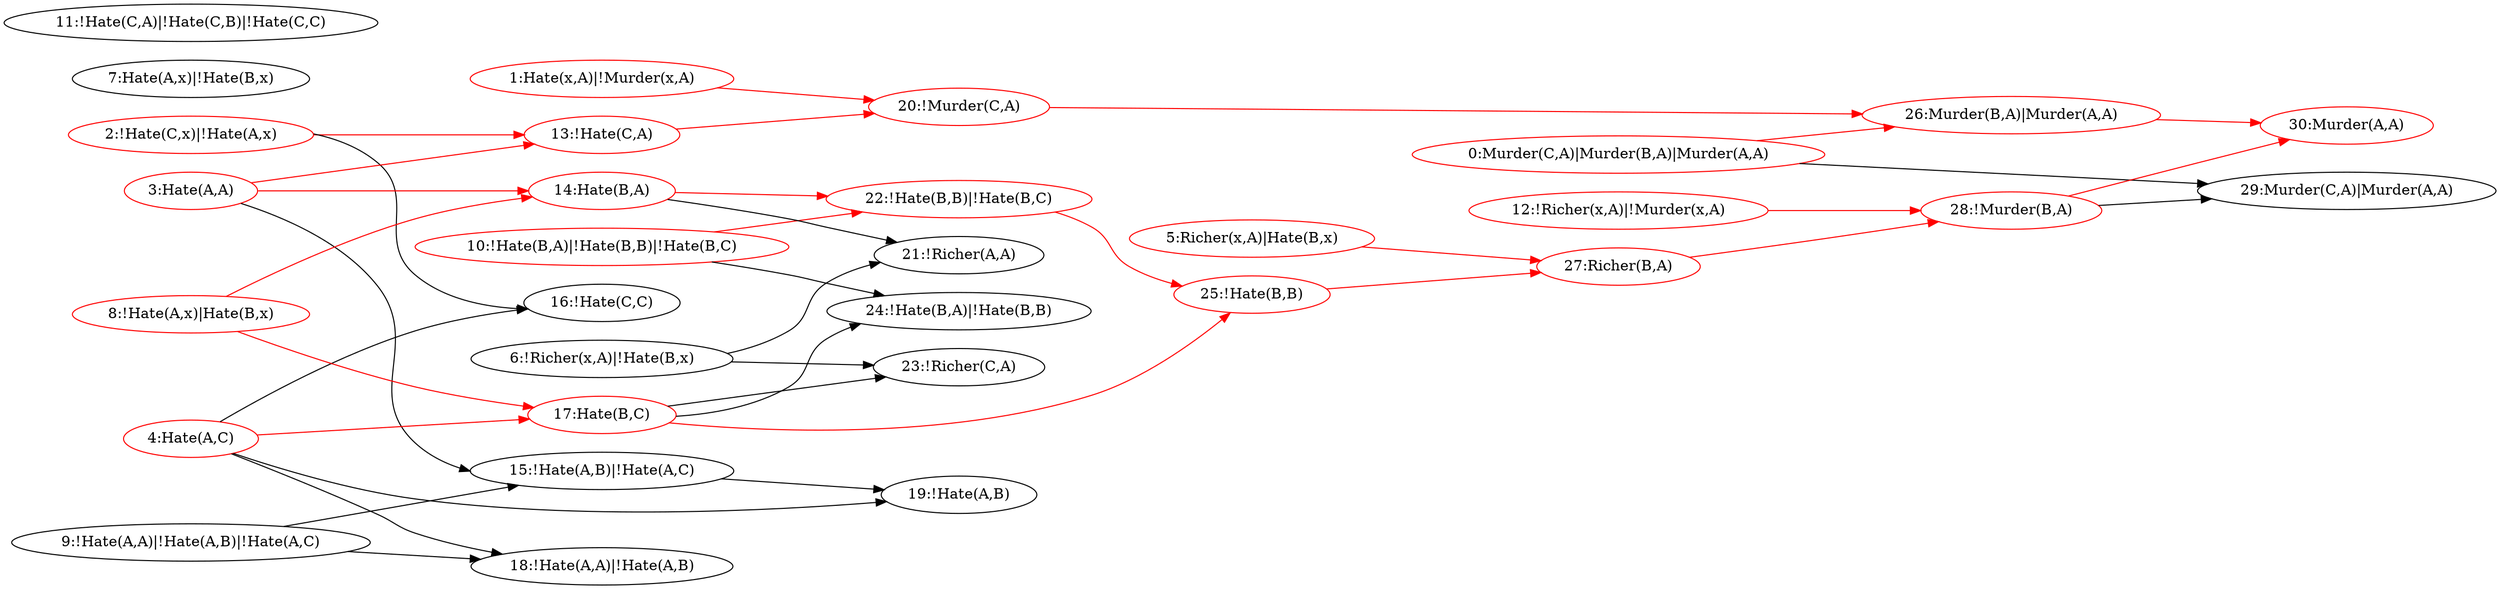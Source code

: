 digraph G{ 
rankdir=LR;
node0[label="0:Murder(C,A)|Murder(B,A)|Murder(A,A)",color=red];
node1[label="1:Hate(x,A)|!Murder(x,A)",color=red];
node2[label="2:!Hate(C,x)|!Hate(A,x)",color=red];
node3[label="3:Hate(A,A)",color=red];
node4[label="4:Hate(A,C)",color=red];
node5[label="5:Richer(x,A)|Hate(B,x)",color=red];
node6[label="6:!Richer(x,A)|!Hate(B,x)"];
node7[label="7:Hate(A,x)|!Hate(B,x)"];
node8[label="8:!Hate(A,x)|Hate(B,x)",color=red];
node9[label="9:!Hate(A,A)|!Hate(A,B)|!Hate(A,C)"];
node10[label="10:!Hate(B,A)|!Hate(B,B)|!Hate(B,C)",color=red];
node11[label="11:!Hate(C,A)|!Hate(C,B)|!Hate(C,C)"];
node12[label="12:!Richer(x,A)|!Murder(x,A)",color=red];
node13[label="13:!Hate(C,A)",color=red];
node3 -> node13[color=red];
node2 -> node13[color=red];
node14[label="14:Hate(B,A)",color=red];
node3 -> node14[color=red];
node8 -> node14[color=red];
node15[label="15:!Hate(A,B)|!Hate(A,C)"];
node3 -> node15;
node9 -> node15;
node16[label="16:!Hate(C,C)"];
node4 -> node16;
node2 -> node16;
node17[label="17:Hate(B,C)",color=red];
node4 -> node17[color=red];
node8 -> node17[color=red];
node18[label="18:!Hate(A,A)|!Hate(A,B)"];
node4 -> node18;
node9 -> node18;
node19[label="19:!Hate(A,B)"];
node4 -> node19;
node15 -> node19;
node20[label="20:!Murder(C,A)",color=red];
node13 -> node20[color=red];
node1 -> node20[color=red];
node21[label="21:!Richer(A,A)"];
node14 -> node21;
node6 -> node21;
node22[label="22:!Hate(B,B)|!Hate(B,C)",color=red];
node14 -> node22[color=red];
node10 -> node22[color=red];
node23[label="23:!Richer(C,A)"];
node17 -> node23;
node6 -> node23;
node24[label="24:!Hate(B,A)|!Hate(B,B)"];
node17 -> node24;
node10 -> node24;
node25[label="25:!Hate(B,B)",color=red];
node17 -> node25[color=red];
node22 -> node25[color=red];
node26[label="26:Murder(B,A)|Murder(A,A)",color=red];
node20 -> node26[color=red];
node0 -> node26[color=red];
node27[label="27:Richer(B,A)",color=red];
node25 -> node27[color=red];
node5 -> node27[color=red];
node28[label="28:!Murder(B,A)",color=red];
node27 -> node28[color=red];
node12 -> node28[color=red];
node29[label="29:Murder(C,A)|Murder(A,A)"];
node28 -> node29;
node0 -> node29;
node30[label="30:Murder(A,A)",color=red];
node28 -> node30[color=red];
node26 -> node30[color=red];
}
